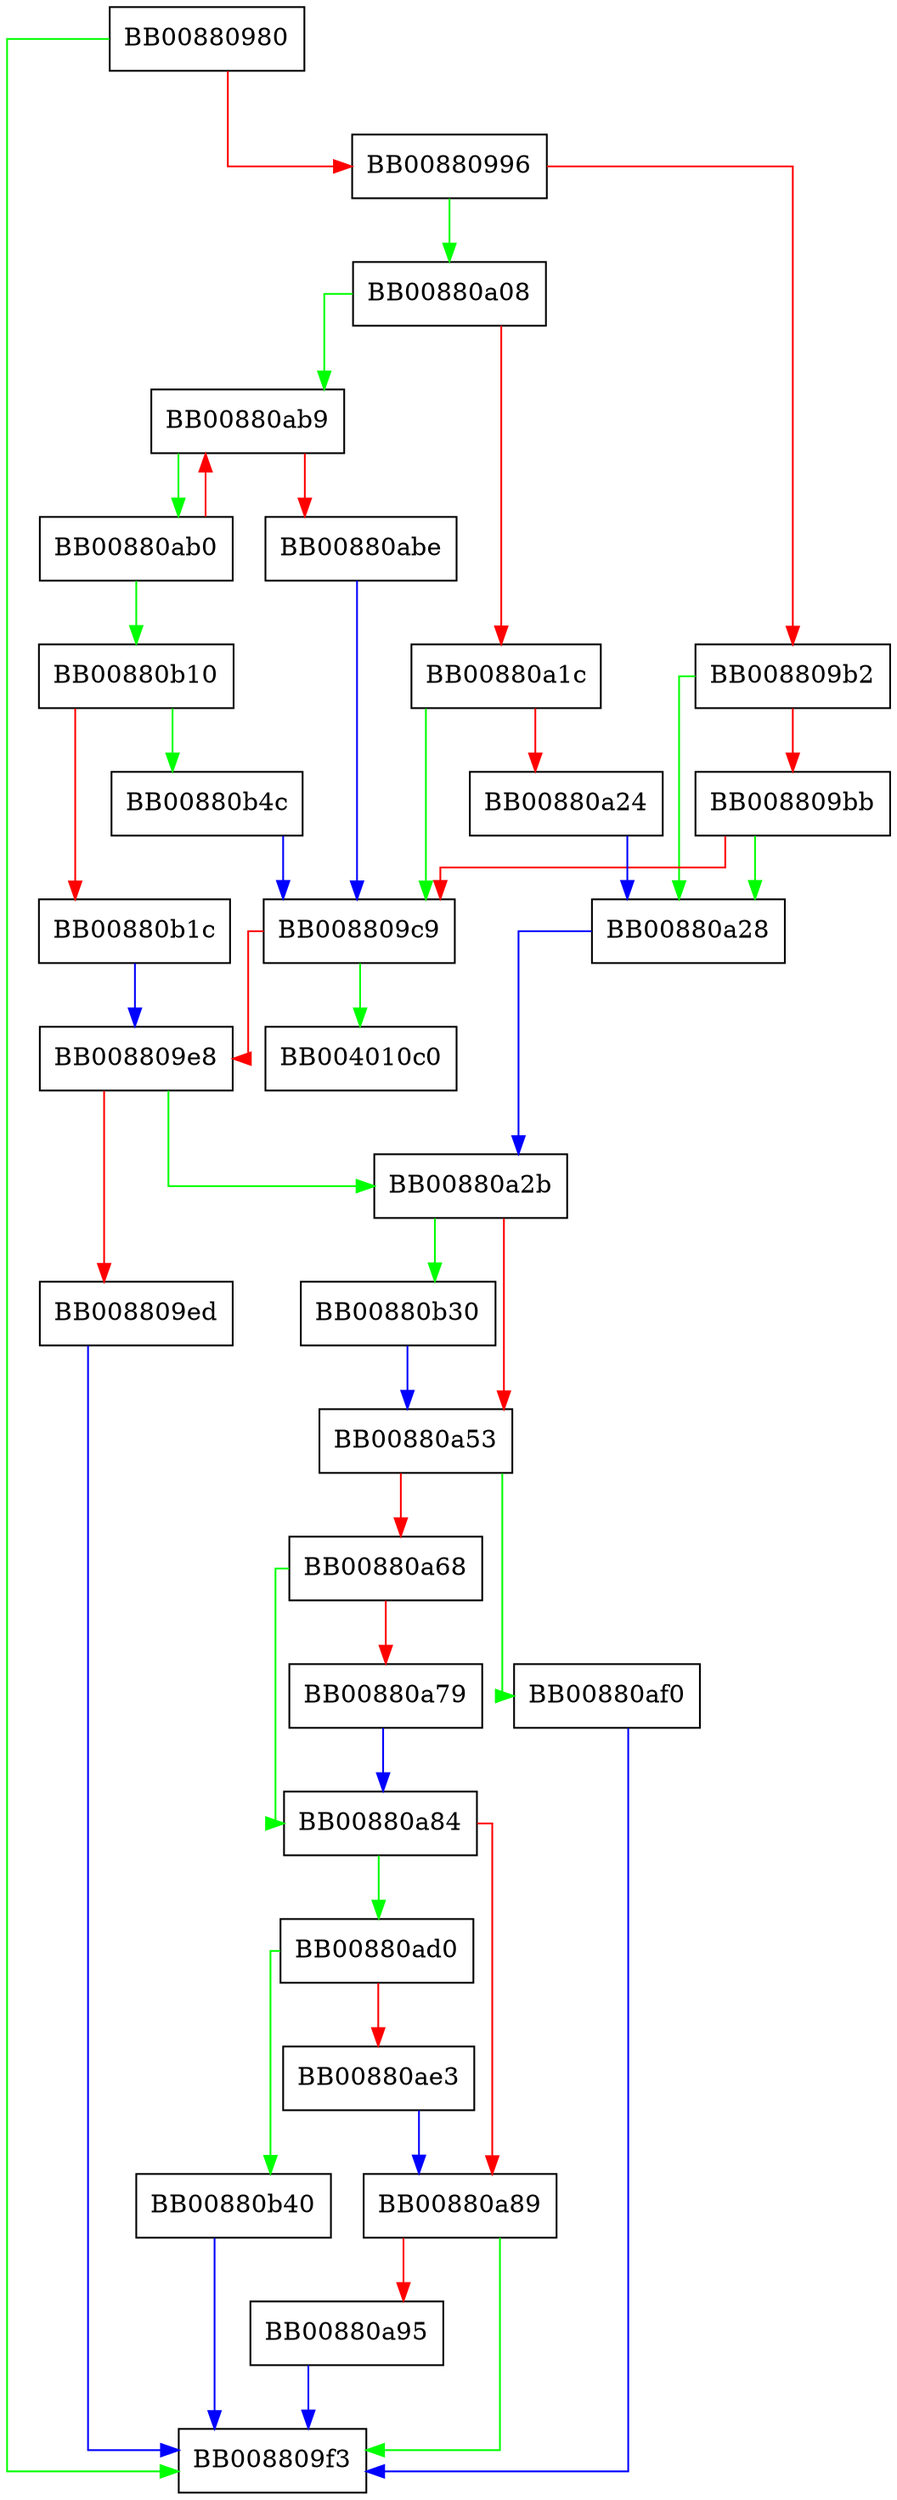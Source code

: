 digraph _IO_new_file_xsputn {
  node [shape="box"];
  graph [splines=ortho];
  BB00880980 -> BB008809f3 [color="green"];
  BB00880980 -> BB00880996 [color="red"];
  BB00880996 -> BB00880a08 [color="green"];
  BB00880996 -> BB008809b2 [color="red"];
  BB008809b2 -> BB00880a28 [color="green"];
  BB008809b2 -> BB008809bb [color="red"];
  BB008809bb -> BB00880a28 [color="green"];
  BB008809bb -> BB008809c9 [color="red"];
  BB008809c9 -> BB004010c0 [color="green"];
  BB008809c9 -> BB008809e8 [color="red"];
  BB008809e8 -> BB00880a2b [color="green"];
  BB008809e8 -> BB008809ed [color="red"];
  BB008809ed -> BB008809f3 [color="blue"];
  BB00880a08 -> BB00880ab9 [color="green"];
  BB00880a08 -> BB00880a1c [color="red"];
  BB00880a1c -> BB008809c9 [color="green"];
  BB00880a1c -> BB00880a24 [color="red"];
  BB00880a24 -> BB00880a28 [color="blue"];
  BB00880a28 -> BB00880a2b [color="blue"];
  BB00880a2b -> BB00880b30 [color="green"];
  BB00880a2b -> BB00880a53 [color="red"];
  BB00880a53 -> BB00880af0 [color="green"];
  BB00880a53 -> BB00880a68 [color="red"];
  BB00880a68 -> BB00880a84 [color="green"];
  BB00880a68 -> BB00880a79 [color="red"];
  BB00880a79 -> BB00880a84 [color="blue"];
  BB00880a84 -> BB00880ad0 [color="green"];
  BB00880a84 -> BB00880a89 [color="red"];
  BB00880a89 -> BB008809f3 [color="green"];
  BB00880a89 -> BB00880a95 [color="red"];
  BB00880a95 -> BB008809f3 [color="blue"];
  BB00880ab0 -> BB00880b10 [color="green"];
  BB00880ab0 -> BB00880ab9 [color="red"];
  BB00880ab9 -> BB00880ab0 [color="green"];
  BB00880ab9 -> BB00880abe [color="red"];
  BB00880abe -> BB008809c9 [color="blue"];
  BB00880ad0 -> BB00880b40 [color="green"];
  BB00880ad0 -> BB00880ae3 [color="red"];
  BB00880ae3 -> BB00880a89 [color="blue"];
  BB00880af0 -> BB008809f3 [color="blue"];
  BB00880b10 -> BB00880b4c [color="green"];
  BB00880b10 -> BB00880b1c [color="red"];
  BB00880b1c -> BB008809e8 [color="blue"];
  BB00880b30 -> BB00880a53 [color="blue"];
  BB00880b40 -> BB008809f3 [color="blue"];
  BB00880b4c -> BB008809c9 [color="blue"];
}